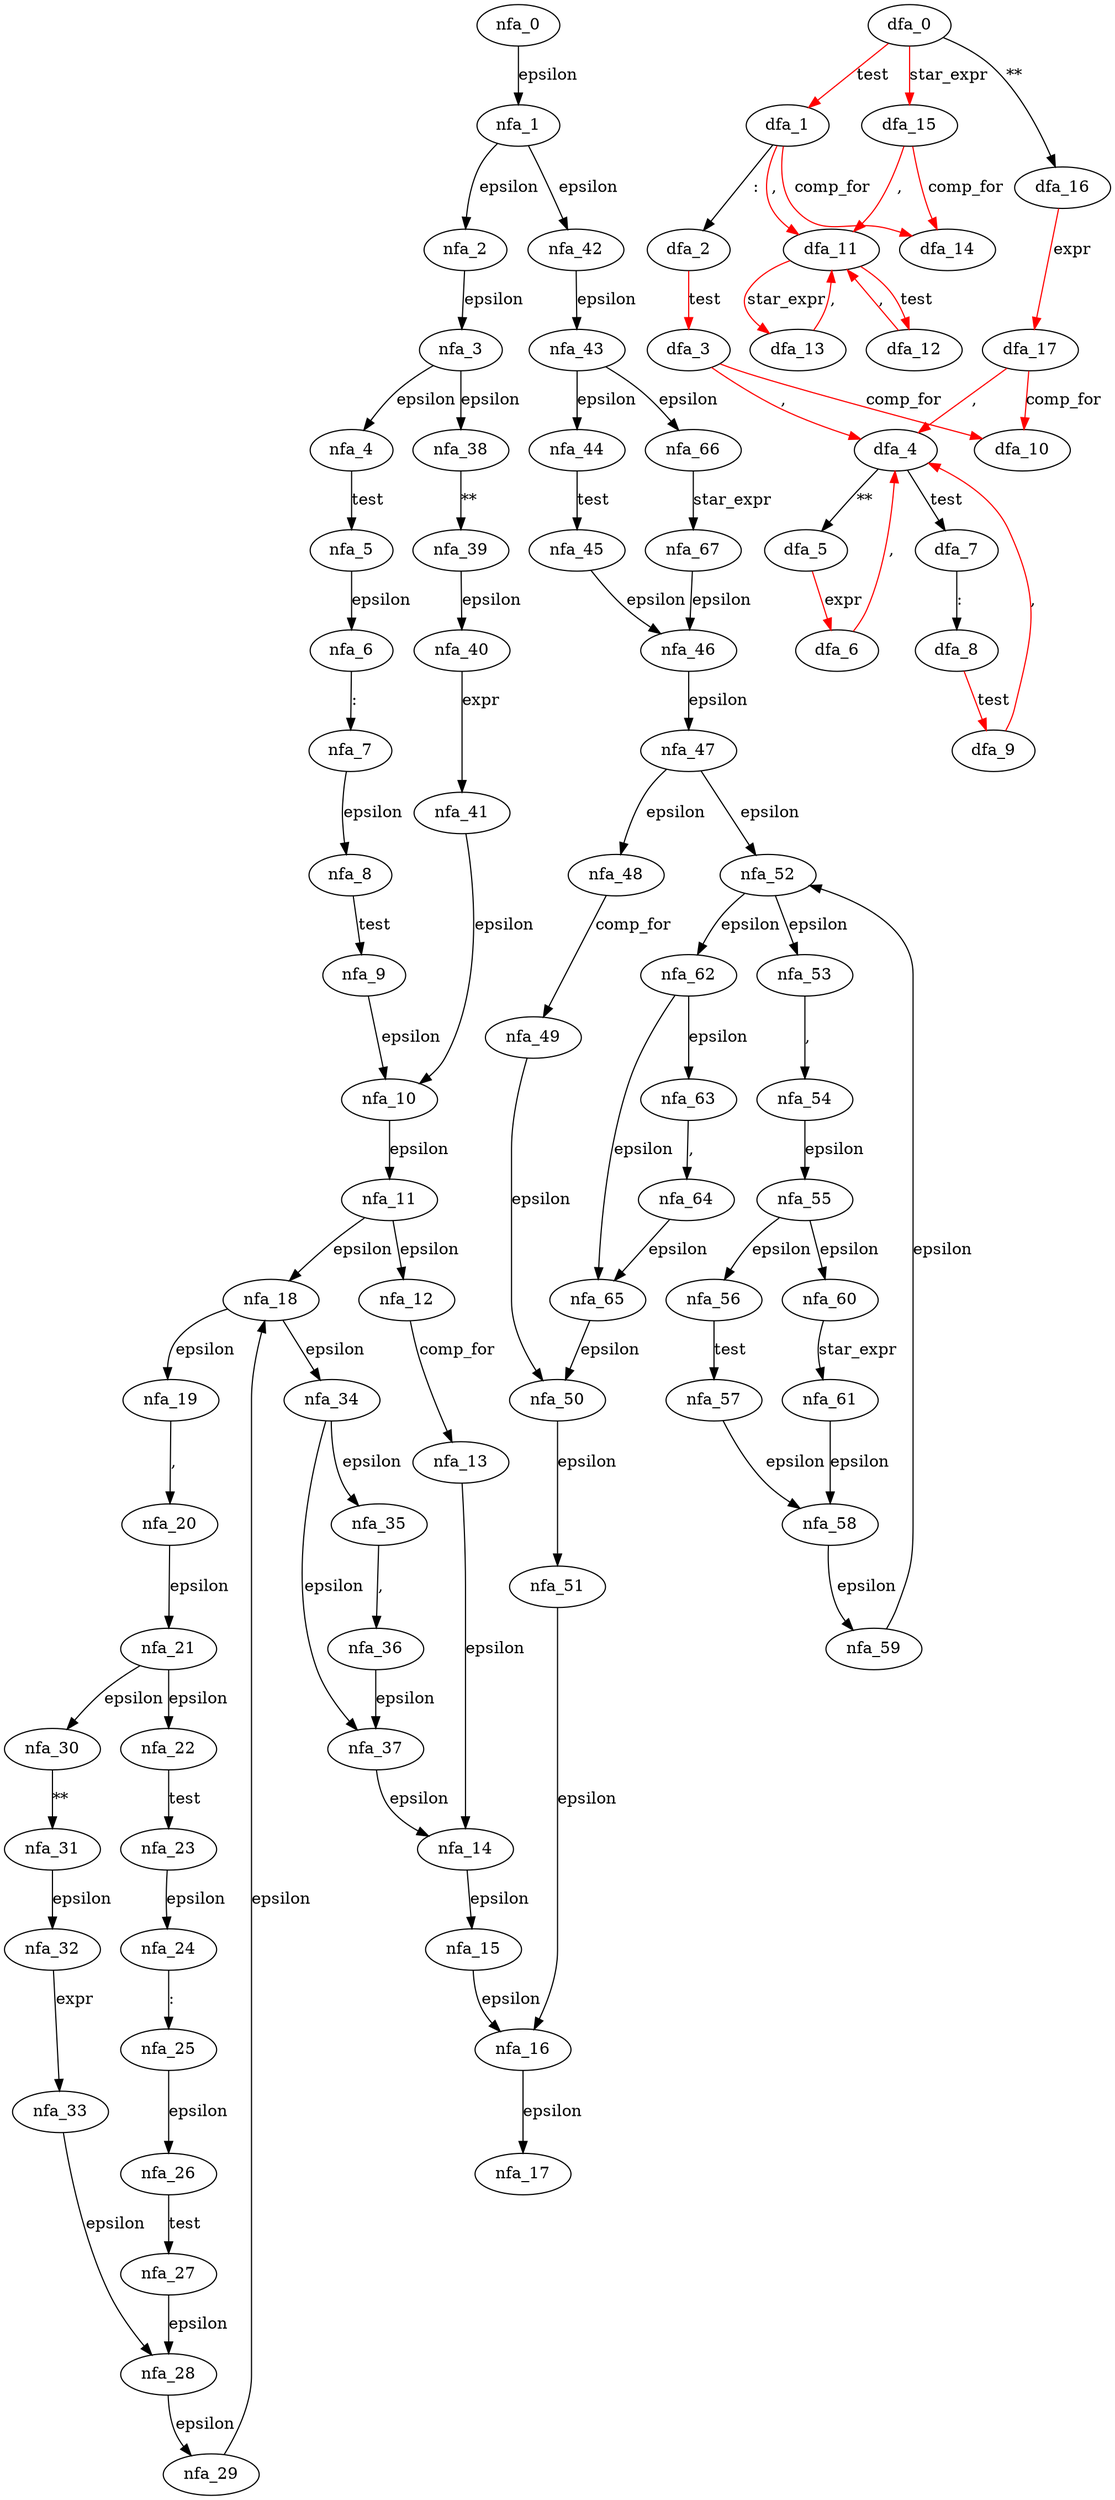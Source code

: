 digraph dictorsetmaker {
 subgraph dictorsetmaker_nfa {
  nfa_0->nfa_1[label=epsilon]
  nfa_1->nfa_2[label=epsilon]
  nfa_2->nfa_3[label=epsilon]
  nfa_3->nfa_4[label=epsilon]
  nfa_4->nfa_5[label=test]
  nfa_5->nfa_6[label=epsilon]
  nfa_6->nfa_7[label=":"]
  nfa_7->nfa_8[label=epsilon]
  nfa_8->nfa_9[label=test]
  nfa_9->nfa_10[label=epsilon]
  nfa_10->nfa_11[label=epsilon]
  nfa_11->nfa_12[label=epsilon]
  nfa_12->nfa_13[label=comp_for]
  nfa_13->nfa_14[label=epsilon]
  nfa_14->nfa_15[label=epsilon]
  nfa_15->nfa_16[label=epsilon]
  nfa_16->nfa_17[label=epsilon]
  nfa_11->nfa_18[label=epsilon]
  nfa_18->nfa_19[label=epsilon]
  nfa_19->nfa_20[label=","]
  nfa_20->nfa_21[label=epsilon]
  nfa_21->nfa_22[label=epsilon]
  nfa_22->nfa_23[label=test]
  nfa_23->nfa_24[label=epsilon]
  nfa_24->nfa_25[label=":"]
  nfa_25->nfa_26[label=epsilon]
  nfa_26->nfa_27[label=test]
  nfa_27->nfa_28[label=epsilon]
  nfa_28->nfa_29[label=epsilon]
  nfa_29->nfa_18[label=epsilon]
  nfa_21->nfa_30[label=epsilon]
  nfa_30->nfa_31[label="**"]
  nfa_31->nfa_32[label=epsilon]
  nfa_32->nfa_33[label=expr]
  nfa_33->nfa_28[label=epsilon]
  nfa_18->nfa_34[label=epsilon]
  nfa_34->nfa_35[label=epsilon]
  nfa_35->nfa_36[label=","]
  nfa_36->nfa_37[label=epsilon]
  nfa_37->nfa_14[label=epsilon]
  nfa_34->nfa_37[label=epsilon]
  nfa_3->nfa_38[label=epsilon]
  nfa_38->nfa_39[label="**"]
  nfa_39->nfa_40[label=epsilon]
  nfa_40->nfa_41[label=expr]
  nfa_41->nfa_10[label=epsilon]
  nfa_1->nfa_42[label=epsilon]
  nfa_42->nfa_43[label=epsilon]
  nfa_43->nfa_44[label=epsilon]
  nfa_44->nfa_45[label=test]
  nfa_45->nfa_46[label=epsilon]
  nfa_46->nfa_47[label=epsilon]
  nfa_47->nfa_48[label=epsilon]
  nfa_48->nfa_49[label=comp_for]
  nfa_49->nfa_50[label=epsilon]
  nfa_50->nfa_51[label=epsilon]
  nfa_51->nfa_16[label=epsilon]
  nfa_47->nfa_52[label=epsilon]
  nfa_52->nfa_53[label=epsilon]
  nfa_53->nfa_54[label=","]
  nfa_54->nfa_55[label=epsilon]
  nfa_55->nfa_56[label=epsilon]
  nfa_56->nfa_57[label=test]
  nfa_57->nfa_58[label=epsilon]
  nfa_58->nfa_59[label=epsilon]
  nfa_59->nfa_52[label=epsilon]
  nfa_55->nfa_60[label=epsilon]
  nfa_60->nfa_61[label=star_expr]
  nfa_61->nfa_58[label=epsilon]
  nfa_52->nfa_62[label=epsilon]
  nfa_62->nfa_63[label=epsilon]
  nfa_63->nfa_64[label=","]
  nfa_64->nfa_65[label=epsilon]
  nfa_65->nfa_50[label=epsilon]
  nfa_62->nfa_65[label=epsilon]
  nfa_43->nfa_66[label=epsilon]
  nfa_66->nfa_67[label=star_expr]
  nfa_67->nfa_46[label=epsilon]
  }
 subgraph dictorsetmaker_dfa {
  dfa_0->dfa_1[label=test,color=red]
  dfa_1->dfa_2[label=":"]
  dfa_2->dfa_3[label=test,color=red]
  dfa_3->dfa_4[label=",",color=red]
  dfa_4->dfa_5[label="**"]
  dfa_5->dfa_6[label=expr,color=red]
  dfa_6->dfa_4[label=",",color=red]
  dfa_4->dfa_7[label=test]
  dfa_7->dfa_8[label=":"]
  dfa_8->dfa_9[label=test,color=red]
  dfa_9->dfa_4[label=",",color=red]
  dfa_3->dfa_10[label=comp_for,color=red]
  dfa_1->dfa_11[label=",",color=red]
  dfa_11->dfa_12[label=test,color=red]
  dfa_12->dfa_11[label=",",color=red]
  dfa_11->dfa_13[label=star_expr,color=red]
  dfa_13->dfa_11[label=",",color=red]
  dfa_1->dfa_14[label=comp_for,color=red]
  dfa_0->dfa_15[label=star_expr,color=red]
  dfa_15->dfa_11[label=",",color=red]
  dfa_15->dfa_14[label=comp_for,color=red]
  dfa_0->dfa_16[label="**"]
  dfa_16->dfa_17[label=expr,color=red]
  dfa_17->dfa_4[label=",",color=red]
  dfa_17->dfa_10[label=comp_for,color=red]
  }
}
